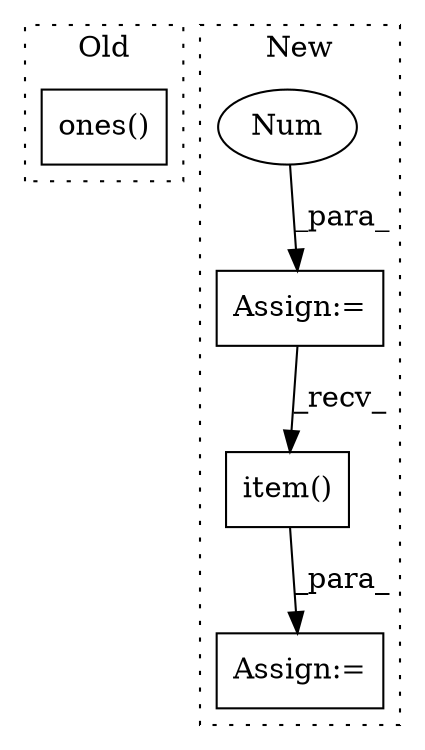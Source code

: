 digraph G {
subgraph cluster0 {
1 [label="ones()" a="75" s="6019,6044" l="11,20" shape="box"];
label = "Old";
style="dotted";
}
subgraph cluster1 {
2 [label="item()" a="75" s="6460" l="25" shape="box"];
3 [label="Assign:=" a="68" s="6457" l="3" shape="box"];
4 [label="Assign:=" a="68" s="5989" l="3" shape="box"];
5 [label="Num" a="76" s="5992" l="2" shape="ellipse"];
label = "New";
style="dotted";
}
2 -> 3 [label="_para_"];
4 -> 2 [label="_recv_"];
5 -> 4 [label="_para_"];
}